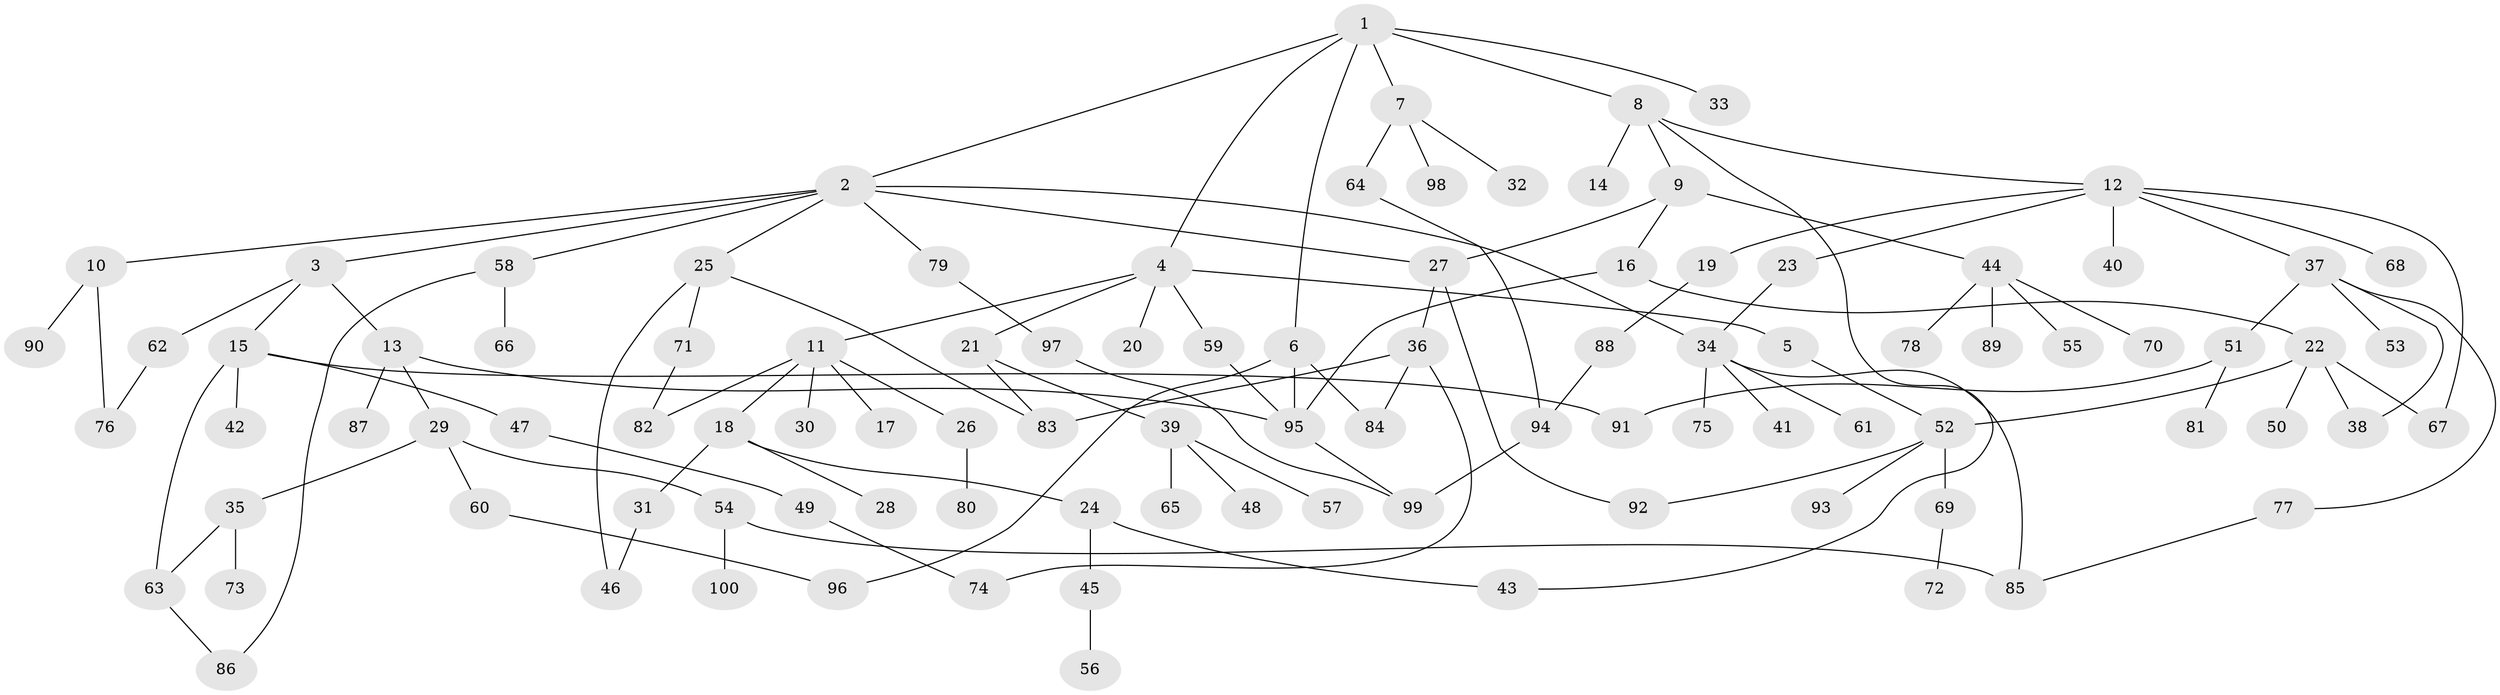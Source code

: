 // Generated by graph-tools (version 1.1) at 2025/38/02/21/25 10:38:52]
// undirected, 100 vertices, 125 edges
graph export_dot {
graph [start="1"]
  node [color=gray90,style=filled];
  1;
  2;
  3;
  4;
  5;
  6;
  7;
  8;
  9;
  10;
  11;
  12;
  13;
  14;
  15;
  16;
  17;
  18;
  19;
  20;
  21;
  22;
  23;
  24;
  25;
  26;
  27;
  28;
  29;
  30;
  31;
  32;
  33;
  34;
  35;
  36;
  37;
  38;
  39;
  40;
  41;
  42;
  43;
  44;
  45;
  46;
  47;
  48;
  49;
  50;
  51;
  52;
  53;
  54;
  55;
  56;
  57;
  58;
  59;
  60;
  61;
  62;
  63;
  64;
  65;
  66;
  67;
  68;
  69;
  70;
  71;
  72;
  73;
  74;
  75;
  76;
  77;
  78;
  79;
  80;
  81;
  82;
  83;
  84;
  85;
  86;
  87;
  88;
  89;
  90;
  91;
  92;
  93;
  94;
  95;
  96;
  97;
  98;
  99;
  100;
  1 -- 2;
  1 -- 4;
  1 -- 6;
  1 -- 7;
  1 -- 8;
  1 -- 33;
  2 -- 3;
  2 -- 10;
  2 -- 25;
  2 -- 34;
  2 -- 58;
  2 -- 79;
  2 -- 27;
  3 -- 13;
  3 -- 15;
  3 -- 62;
  4 -- 5;
  4 -- 11;
  4 -- 20;
  4 -- 21;
  4 -- 59;
  5 -- 52;
  6 -- 84;
  6 -- 95;
  6 -- 96;
  7 -- 32;
  7 -- 64;
  7 -- 98;
  8 -- 9;
  8 -- 12;
  8 -- 14;
  8 -- 43;
  9 -- 16;
  9 -- 27;
  9 -- 44;
  10 -- 76;
  10 -- 90;
  11 -- 17;
  11 -- 18;
  11 -- 26;
  11 -- 30;
  11 -- 82;
  12 -- 19;
  12 -- 23;
  12 -- 37;
  12 -- 40;
  12 -- 67;
  12 -- 68;
  13 -- 29;
  13 -- 87;
  13 -- 95;
  15 -- 42;
  15 -- 47;
  15 -- 63;
  15 -- 91;
  16 -- 22;
  16 -- 95;
  18 -- 24;
  18 -- 28;
  18 -- 31;
  19 -- 88;
  21 -- 39;
  21 -- 83;
  22 -- 50;
  22 -- 67;
  22 -- 52;
  22 -- 38;
  23 -- 34;
  24 -- 43;
  24 -- 45;
  25 -- 71;
  25 -- 83;
  25 -- 46;
  26 -- 80;
  27 -- 36;
  27 -- 92;
  29 -- 35;
  29 -- 54;
  29 -- 60;
  31 -- 46;
  34 -- 41;
  34 -- 61;
  34 -- 75;
  34 -- 85;
  35 -- 73;
  35 -- 63;
  36 -- 83;
  36 -- 74;
  36 -- 84;
  37 -- 38;
  37 -- 51;
  37 -- 53;
  37 -- 77;
  39 -- 48;
  39 -- 57;
  39 -- 65;
  44 -- 55;
  44 -- 70;
  44 -- 78;
  44 -- 89;
  45 -- 56;
  47 -- 49;
  49 -- 74;
  51 -- 81;
  51 -- 91;
  52 -- 69;
  52 -- 93;
  52 -- 92;
  54 -- 85;
  54 -- 100;
  58 -- 66;
  58 -- 86;
  59 -- 95;
  60 -- 96;
  62 -- 76;
  63 -- 86;
  64 -- 94;
  69 -- 72;
  71 -- 82;
  77 -- 85;
  79 -- 97;
  88 -- 94;
  94 -- 99;
  95 -- 99;
  97 -- 99;
}
